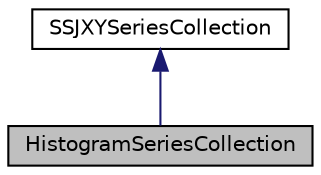 digraph "HistogramSeriesCollection"
{
 // INTERACTIVE_SVG=YES
  bgcolor="transparent";
  edge [fontname="Helvetica",fontsize="10",labelfontname="Helvetica",labelfontsize="10"];
  node [fontname="Helvetica",fontsize="10",shape=record];
  Node0 [label="HistogramSeriesCollection",height=0.2,width=0.4,color="black", fillcolor="grey75", style="filled", fontcolor="black"];
  Node1 -> Node0 [dir="back",color="midnightblue",fontsize="10",style="solid",fontname="Helvetica"];
  Node1 [label="SSJXYSeriesCollection",height=0.2,width=0.4,color="black",URL="$d2/d77/classumontreal_1_1ssj_1_1charts_1_1SSJXYSeriesCollection.html",tooltip="Stores data used in a XYChart. "];
}
